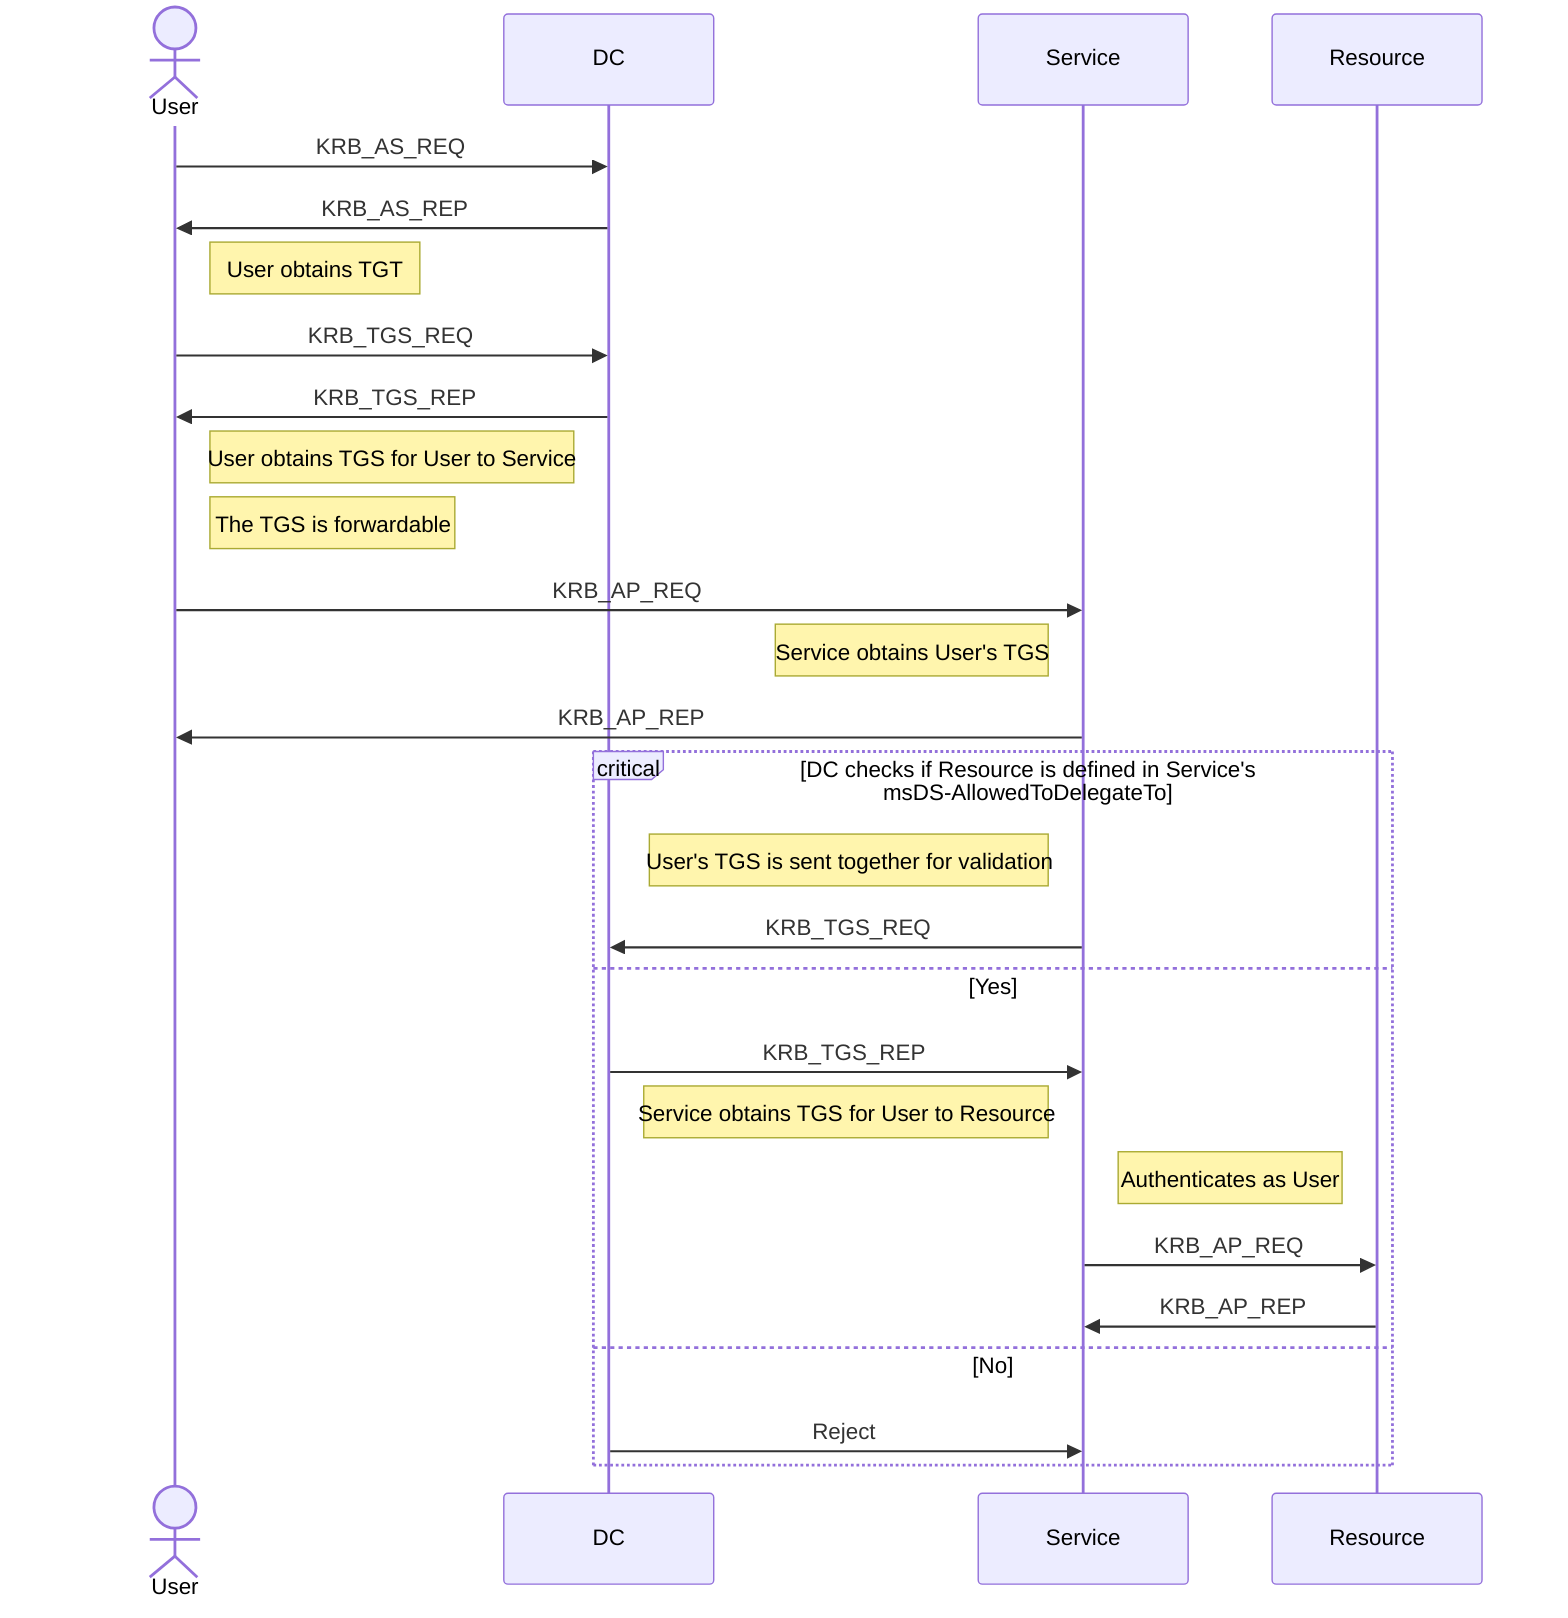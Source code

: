 %% Constrained Delegation
sequenceDiagram

actor User

User->>DC: KRB_AS_REQ
DC->>User: KRB_AS_REP
Note right of User: User obtains TGT
User->>DC: KRB_TGS_REQ
DC->>User: KRB_TGS_REP
Note right of User: User obtains TGS for User to Service
Note right of User: The TGS is forwardable

User->>Service: KRB_AP_REQ
Note left of Service: Service obtains User's TGS
Service->>User: KRB_AP_REP

critical DC checks if Resource is defined in Service's msDS-AllowedToDelegateTo
Note left of Service: User's TGS is sent together for validation
Service->>DC: KRB_TGS_REQ
option Yes
DC->>Service: KRB_TGS_REP
Note left of Service: Service obtains TGS for User to Resource

Note right of Service: Authenticates as User
Service->>Resource: KRB_AP_REQ
Resource->>Service: KRB_AP_REP

option No
DC->>Service: Reject
end
